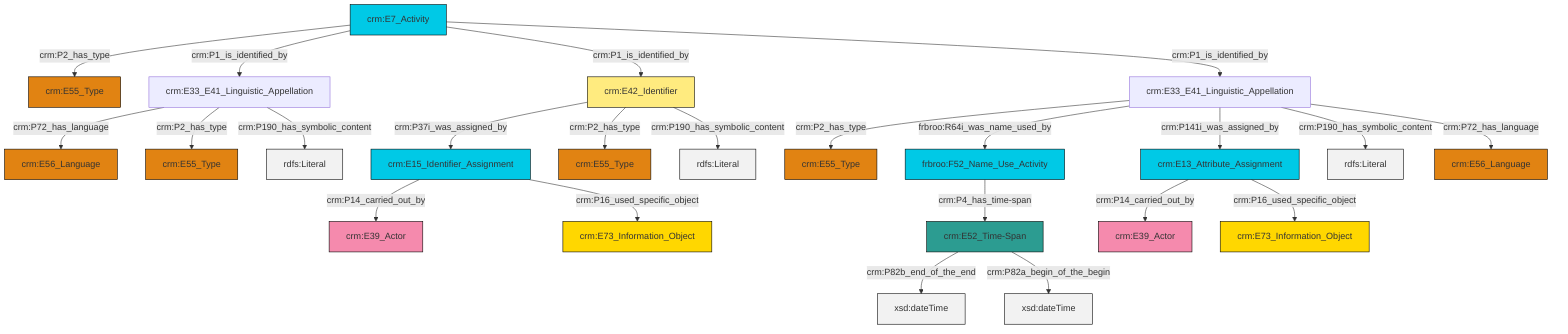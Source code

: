 graph TD
classDef Literal fill:#f2f2f2,stroke:#000000;
classDef CRM_Entity fill:#FFFFFF,stroke:#000000;
classDef Temporal_Entity fill:#00C9E6, stroke:#000000;
classDef Type fill:#E18312, stroke:#000000;
classDef Time-Span fill:#2C9C91, stroke:#000000;
classDef Appellation fill:#FFEB7F, stroke:#000000;
classDef Place fill:#008836, stroke:#000000;
classDef Persistent_Item fill:#B266B2, stroke:#000000;
classDef Conceptual_Object fill:#FFD700, stroke:#000000;
classDef Physical_Thing fill:#D2B48C, stroke:#000000;
classDef Actor fill:#f58aad, stroke:#000000;
classDef PC_Classes fill:#4ce600, stroke:#000000;
classDef Multi fill:#cccccc,stroke:#000000;

8["crm:E33_E41_Linguistic_Appellation"]:::Default -->|crm:P2_has_type| 9["crm:E55_Type"]:::Type
10["crm:E42_Identifier"]:::Appellation -->|crm:P37i_was_assigned_by| 11["crm:E15_Identifier_Assignment"]:::Temporal_Entity
2["crm:E33_E41_Linguistic_Appellation"]:::Default -->|crm:P72_has_language| 0["crm:E56_Language"]:::Type
13["crm:E52_Time-Span"]:::Time-Span -->|crm:P82b_end_of_the_end| 14[xsd:dateTime]:::Literal
8["crm:E33_E41_Linguistic_Appellation"]:::Default -->|frbroo:R64i_was_name_used_by| 15["frbroo:F52_Name_Use_Activity"]:::Temporal_Entity
8["crm:E33_E41_Linguistic_Appellation"]:::Default -->|crm:P141i_was_assigned_by| 16["crm:E13_Attribute_Assignment"]:::Temporal_Entity
13["crm:E52_Time-Span"]:::Time-Span -->|crm:P82a_begin_of_the_begin| 17[xsd:dateTime]:::Literal
16["crm:E13_Attribute_Assignment"]:::Temporal_Entity -->|crm:P14_carried_out_by| 18["crm:E39_Actor"]:::Actor
20["crm:E7_Activity"]:::Temporal_Entity -->|crm:P2_has_type| 4["crm:E55_Type"]:::Type
10["crm:E42_Identifier"]:::Appellation -->|crm:P2_has_type| 21["crm:E55_Type"]:::Type
16["crm:E13_Attribute_Assignment"]:::Temporal_Entity -->|crm:P16_used_specific_object| 24["crm:E73_Information_Object"]:::Conceptual_Object
20["crm:E7_Activity"]:::Temporal_Entity -->|crm:P1_is_identified_by| 2["crm:E33_E41_Linguistic_Appellation"]:::Default
20["crm:E7_Activity"]:::Temporal_Entity -->|crm:P1_is_identified_by| 10["crm:E42_Identifier"]:::Appellation
2["crm:E33_E41_Linguistic_Appellation"]:::Default -->|crm:P2_has_type| 6["crm:E55_Type"]:::Type
8["crm:E33_E41_Linguistic_Appellation"]:::Default -->|crm:P190_has_symbolic_content| 29[rdfs:Literal]:::Literal
20["crm:E7_Activity"]:::Temporal_Entity -->|crm:P1_is_identified_by| 8["crm:E33_E41_Linguistic_Appellation"]:::Default
15["frbroo:F52_Name_Use_Activity"]:::Temporal_Entity -->|crm:P4_has_time-span| 13["crm:E52_Time-Span"]:::Time-Span
11["crm:E15_Identifier_Assignment"]:::Temporal_Entity -->|crm:P14_carried_out_by| 22["crm:E39_Actor"]:::Actor
8["crm:E33_E41_Linguistic_Appellation"]:::Default -->|crm:P72_has_language| 34["crm:E56_Language"]:::Type
11["crm:E15_Identifier_Assignment"]:::Temporal_Entity -->|crm:P16_used_specific_object| 35["crm:E73_Information_Object"]:::Conceptual_Object
10["crm:E42_Identifier"]:::Appellation -->|crm:P190_has_symbolic_content| 40[rdfs:Literal]:::Literal
2["crm:E33_E41_Linguistic_Appellation"]:::Default -->|crm:P190_has_symbolic_content| 41[rdfs:Literal]:::Literal